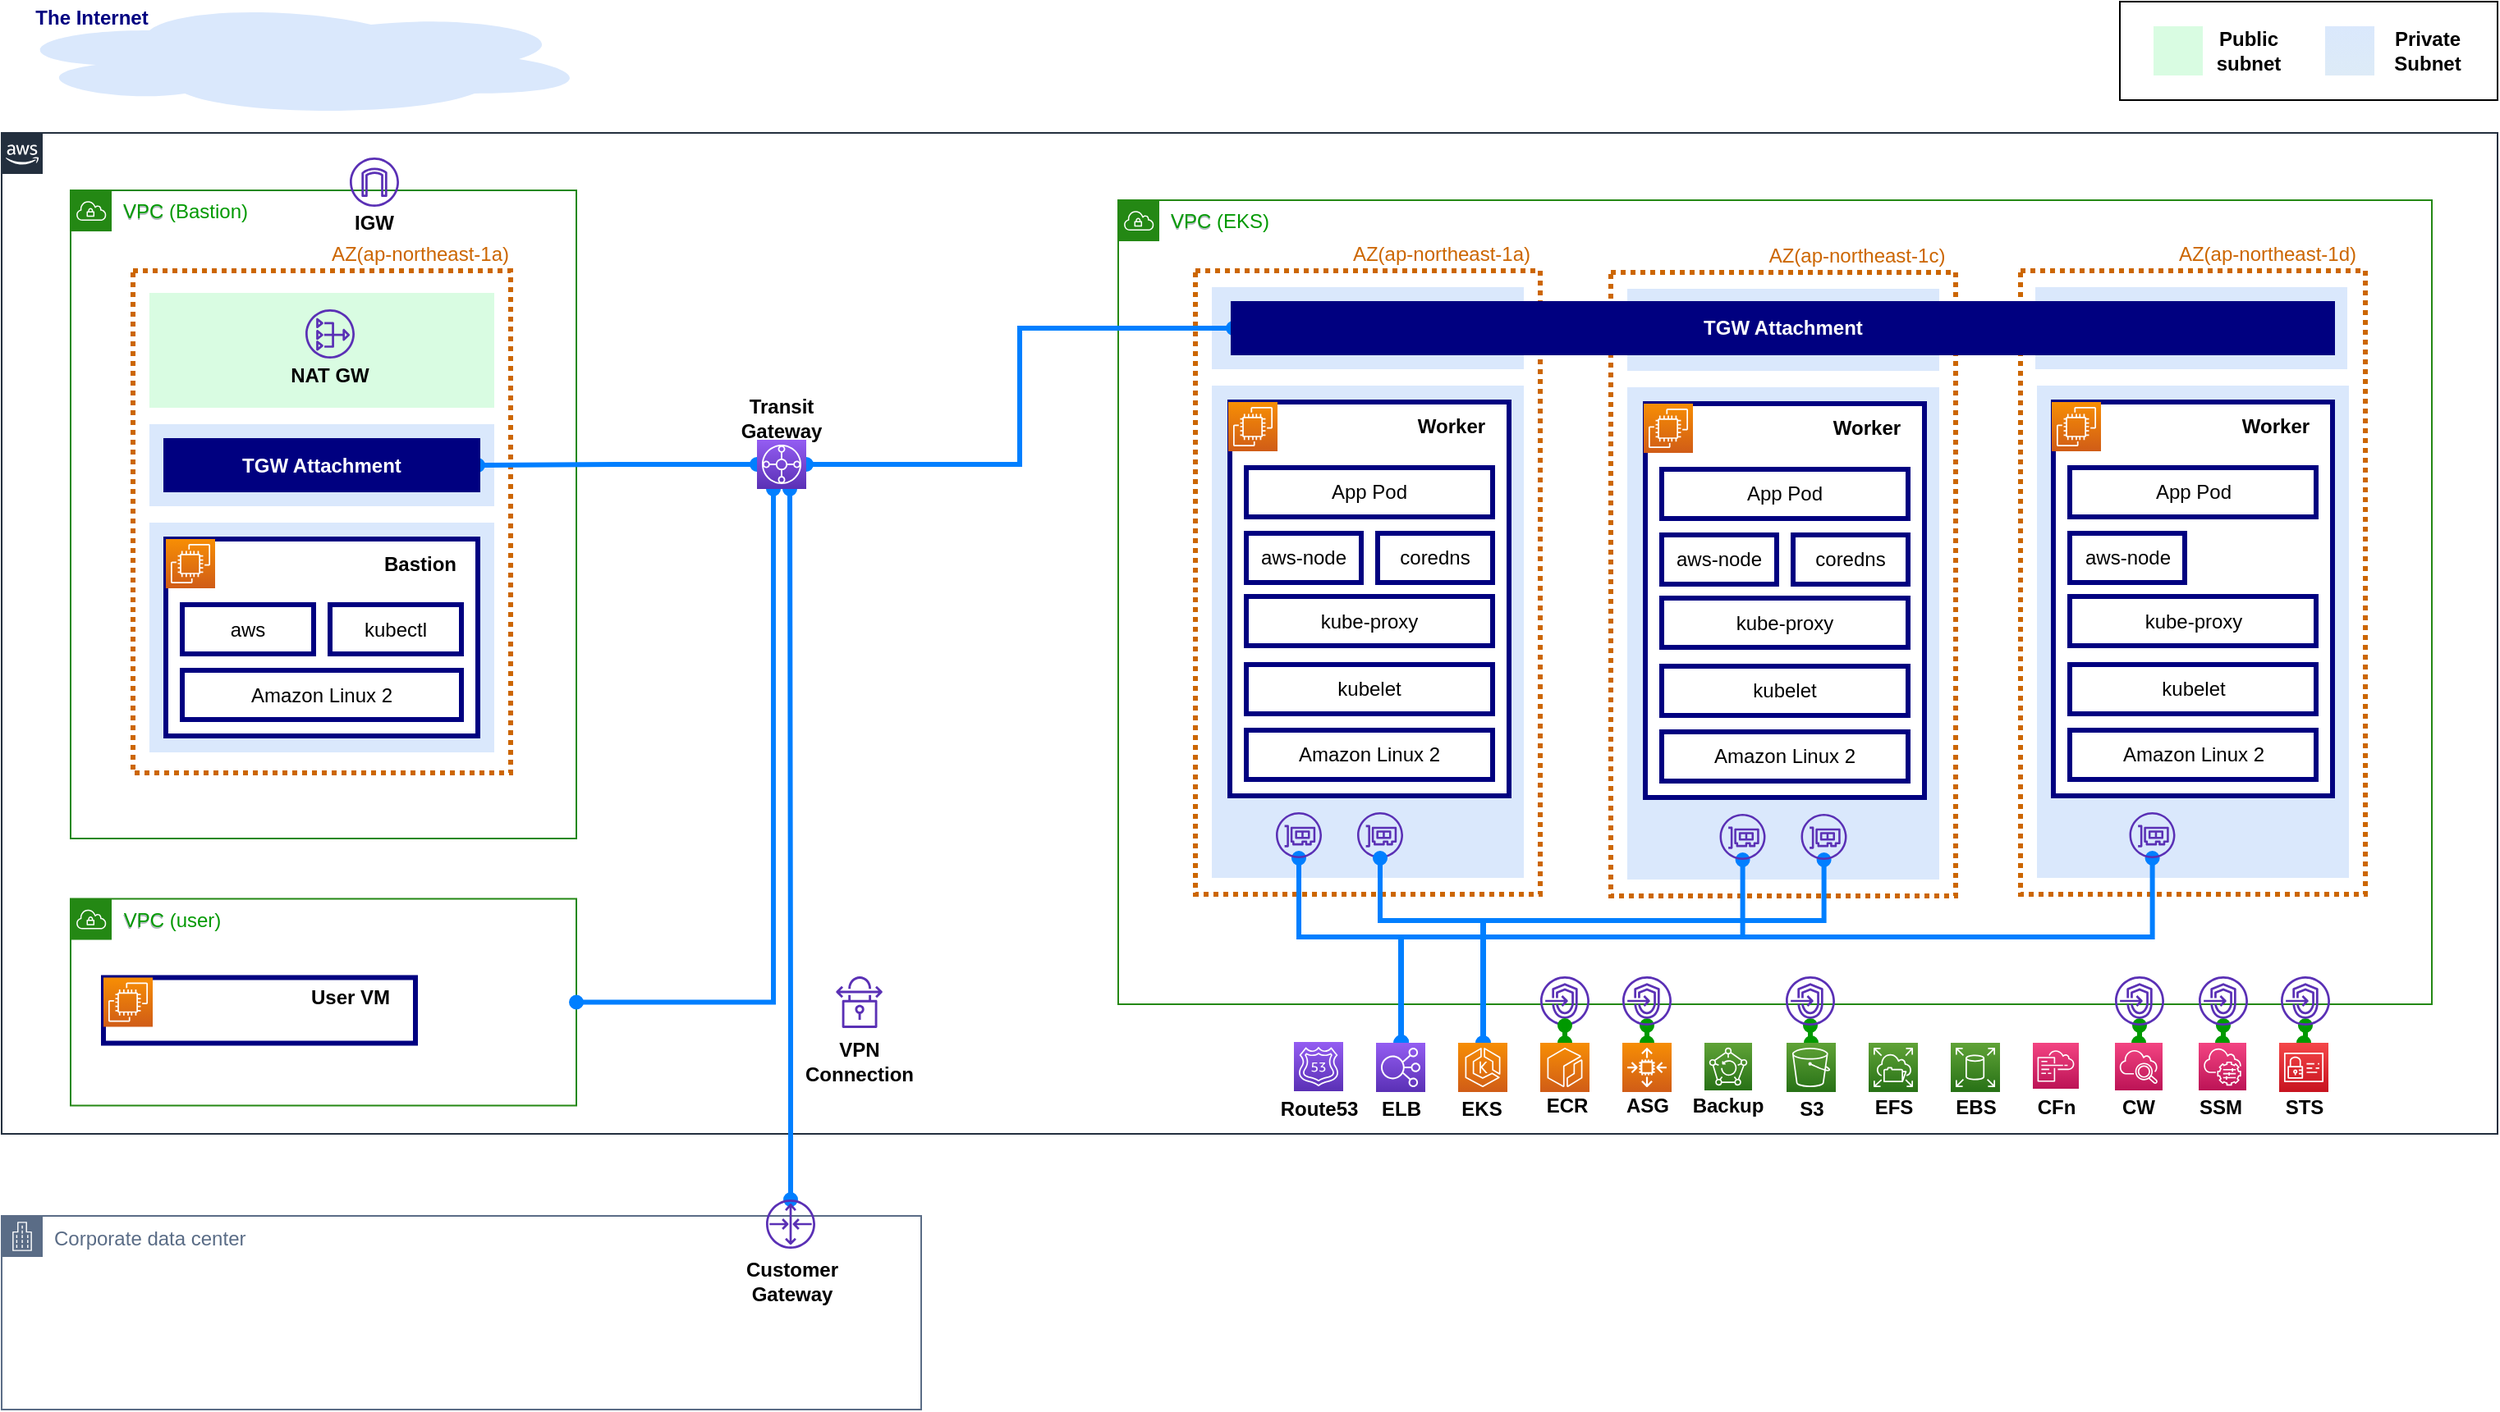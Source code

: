 <mxfile version="14.4.3" type="github">
  <diagram id="I3dRK0lwcM8-JoRVxsiA" name="ページ1">
    <mxGraphModel dx="1955" dy="934" grid="1" gridSize="10" guides="1" tooltips="1" connect="1" arrows="1" fold="1" page="1" pageScale="1" pageWidth="1600" pageHeight="900" math="0" shadow="0">
      <root>
        <mxCell id="0" />
        <mxCell id="1" parent="0" />
        <mxCell id="121" value="" style="points=[[0,0],[0.25,0],[0.5,0],[0.75,0],[1,0],[1,0.25],[1,0.5],[1,0.75],[1,1],[0.75,1],[0.5,1],[0.25,1],[0,1],[0,0.75],[0,0.5],[0,0.25]];outlineConnect=0;gradientColor=none;html=1;whiteSpace=wrap;fontSize=12;fontStyle=0;shape=mxgraph.aws4.group;grIcon=mxgraph.aws4.group_aws_cloud_alt;strokeColor=#232F3E;fillColor=none;verticalAlign=top;align=left;spacingLeft=30;fontColor=#232F3E;dashed=0;dashPattern=1 1;" parent="1" vertex="1">
          <mxGeometry x="40" y="100" width="1520" height="610" as="geometry" />
        </mxCell>
        <mxCell id="109" value="VPC" style="points=[[0,0],[0.25,0],[0.5,0],[0.75,0],[1,0],[1,0.25],[1,0.5],[1,0.75],[1,1],[0.75,1],[0.5,1],[0.25,1],[0,1],[0,0.75],[0,0.5],[0,0.25]];outlineConnect=0;gradientColor=none;html=1;whiteSpace=wrap;fontSize=12;fontStyle=0;shape=mxgraph.aws4.group;grIcon=mxgraph.aws4.group_vpc;strokeColor=#248814;fillColor=none;verticalAlign=top;align=left;spacingLeft=30;fontColor=#AAB7B8;dashed=0;dashPattern=1 1;" parent="1" vertex="1">
          <mxGeometry x="82" y="135" width="308" height="395" as="geometry" />
        </mxCell>
        <mxCell id="ccpZUV9Igf-Prc82nonD-248" value="" style="rounded=0;whiteSpace=wrap;html=1;strokeWidth=3;gradientColor=#DDEBF7;fontColor=#000000;dashed=1;fillColor=none;dashPattern=1 1;strokeColor=#CC6600;" vertex="1" parent="1">
          <mxGeometry x="120" y="184" width="230" height="306" as="geometry" />
        </mxCell>
        <mxCell id="103" value="" style="rounded=0;whiteSpace=wrap;html=1;strokeWidth=3;fillColor=#dae8fc;strokeColor=none;" parent="1" vertex="1">
          <mxGeometry x="130" y="337.5" width="210" height="140" as="geometry" />
        </mxCell>
        <mxCell id="55" value="VPC" style="points=[[0,0],[0.25,0],[0.5,0],[0.75,0],[1,0],[1,0.25],[1,0.5],[1,0.75],[1,1],[0.75,1],[0.5,1],[0.25,1],[0,1],[0,0.75],[0,0.5],[0,0.25]];outlineConnect=0;gradientColor=none;html=1;whiteSpace=wrap;fontSize=12;fontStyle=0;shape=mxgraph.aws4.group;grIcon=mxgraph.aws4.group_vpc;strokeColor=#248814;fillColor=none;verticalAlign=top;align=left;spacingLeft=30;fontColor=#AAB7B8;dashed=0;dashPattern=1 1;" parent="1" vertex="1">
          <mxGeometry x="720" y="141" width="800" height="490" as="geometry" />
        </mxCell>
        <mxCell id="49" value="" style="rounded=0;whiteSpace=wrap;html=1;strokeWidth=3;gradientColor=#DDEBF7;fontColor=#000000;dashed=1;fillColor=none;dashPattern=1 1;strokeColor=#CC6600;" parent="1" vertex="1">
          <mxGeometry x="767" y="184" width="210" height="380" as="geometry" />
        </mxCell>
        <mxCell id="48" value="" style="rounded=0;whiteSpace=wrap;html=1;strokeWidth=3;gradientColor=#DDEBF7;fontColor=#000000;dashed=1;fillColor=none;dashPattern=1 1;strokeColor=#CC6600;" parent="1" vertex="1">
          <mxGeometry x="1020" y="185" width="210" height="380" as="geometry" />
        </mxCell>
        <mxCell id="47" value="" style="rounded=0;whiteSpace=wrap;html=1;strokeWidth=3;gradientColor=#DDEBF7;fontColor=#000000;dashed=1;fillColor=none;dashPattern=1 1;strokeColor=#CC6600;" parent="1" vertex="1">
          <mxGeometry x="1269.5" y="184" width="210" height="380" as="geometry" />
        </mxCell>
        <mxCell id="39" value="" style="rounded=0;whiteSpace=wrap;html=1;strokeWidth=3;fillColor=#dae8fc;strokeColor=none;" parent="1" vertex="1">
          <mxGeometry x="777" y="254" width="190" height="300" as="geometry" />
        </mxCell>
        <mxCell id="38" value="" style="rounded=0;whiteSpace=wrap;html=1;strokeWidth=3;fillColor=#dae8fc;strokeColor=none;" parent="1" vertex="1">
          <mxGeometry x="1030" y="255" width="190" height="300" as="geometry" />
        </mxCell>
        <mxCell id="37" value="" style="rounded=0;whiteSpace=wrap;html=1;strokeWidth=3;fillColor=#dae8fc;strokeColor=none;" parent="1" vertex="1">
          <mxGeometry x="1279.5" y="254" width="190" height="300" as="geometry" />
        </mxCell>
        <mxCell id="19" value="" style="rounded=0;whiteSpace=wrap;html=1;strokeColor=#000080;fillColor=#FFFFFF;strokeWidth=3;" parent="1" vertex="1">
          <mxGeometry x="1041" y="265" width="170" height="240" as="geometry" />
        </mxCell>
        <mxCell id="20" value="Amazon Linux 2" style="rounded=0;whiteSpace=wrap;html=1;strokeColor=#000080;fillColor=#FFFFFF;strokeWidth=3;fontColor=#000000;" parent="1" vertex="1">
          <mxGeometry x="1051" y="465" width="150" height="30" as="geometry" />
        </mxCell>
        <mxCell id="21" value="kubelet" style="rounded=0;whiteSpace=wrap;html=1;strokeColor=#000080;fillColor=#FFFFFF;strokeWidth=3;fontColor=#000000;" parent="1" vertex="1">
          <mxGeometry x="1051" y="425" width="150" height="30" as="geometry" />
        </mxCell>
        <mxCell id="22" value="kube-proxy" style="rounded=0;whiteSpace=wrap;html=1;strokeColor=#000080;fillColor=#FFFFFF;strokeWidth=3;fontColor=#000000;" parent="1" vertex="1">
          <mxGeometry x="1051" y="383.5" width="150" height="30" as="geometry" />
        </mxCell>
        <mxCell id="24" value="coredns" style="rounded=0;whiteSpace=wrap;html=1;strokeColor=#000080;fillColor=#FFFFFF;strokeWidth=3;fontColor=#000000;" parent="1" vertex="1">
          <mxGeometry x="1131" y="345" width="70" height="30" as="geometry" />
        </mxCell>
        <mxCell id="25" value="" style="outlineConnect=0;fontColor=#232F3E;gradientColor=#F78E04;gradientDirection=north;fillColor=#D05C17;strokeColor=#ffffff;dashed=0;verticalLabelPosition=bottom;verticalAlign=top;align=center;html=1;fontSize=12;fontStyle=0;aspect=fixed;shape=mxgraph.aws4.resourceIcon;resIcon=mxgraph.aws4.ec2;" parent="1" vertex="1">
          <mxGeometry x="1040" y="265" width="30" height="30" as="geometry" />
        </mxCell>
        <mxCell id="26" value="App Pod" style="rounded=0;whiteSpace=wrap;html=1;strokeColor=#000080;fillColor=#FFFFFF;strokeWidth=3;fontColor=#000000;" parent="1" vertex="1">
          <mxGeometry x="1051" y="305" width="150" height="30" as="geometry" />
        </mxCell>
        <mxCell id="27" value="&lt;b&gt;Worker&lt;/b&gt;" style="text;html=1;strokeColor=none;fillColor=none;align=center;verticalAlign=middle;whiteSpace=wrap;rounded=0;fontColor=#000000;" parent="1" vertex="1">
          <mxGeometry x="1151" y="270" width="50" height="20" as="geometry" />
        </mxCell>
        <mxCell id="43" value="" style="outlineConnect=0;fontColor=#232F3E;gradientColor=none;fillColor=#5A30B5;strokeColor=none;dashed=0;verticalLabelPosition=bottom;verticalAlign=top;align=center;html=1;fontSize=12;fontStyle=0;aspect=fixed;pointerEvents=1;shape=mxgraph.aws4.elastic_network_interface;" parent="1" vertex="1">
          <mxGeometry x="865.5" y="514" width="28" height="28" as="geometry" />
        </mxCell>
        <mxCell id="76" style="edgeStyle=orthogonalEdgeStyle;rounded=0;orthogonalLoop=1;jettySize=auto;html=1;fontColor=#000000;strokeColor=#007FFF;strokeWidth=3;endArrow=oval;endFill=1;startArrow=oval;startFill=1;" parent="1" source="44" target="56" edge="1">
          <mxGeometry relative="1" as="geometry">
            <Array as="points">
              <mxPoint x="830" y="590" />
              <mxPoint x="892" y="590" />
            </Array>
          </mxGeometry>
        </mxCell>
        <mxCell id="44" value="" style="outlineConnect=0;fontColor=#232F3E;gradientColor=none;fillColor=#5A30B5;strokeColor=none;dashed=0;verticalLabelPosition=bottom;verticalAlign=top;align=center;html=1;fontSize=12;fontStyle=0;aspect=fixed;pointerEvents=1;shape=mxgraph.aws4.elastic_network_interface;" parent="1" vertex="1">
          <mxGeometry x="816" y="514" width="28" height="28" as="geometry" />
        </mxCell>
        <mxCell id="45" value="" style="rounded=0;whiteSpace=wrap;html=1;strokeWidth=3;fillColor=#dae8fc;strokeColor=none;" parent="1" vertex="1">
          <mxGeometry x="777" y="194" width="190" height="50" as="geometry" />
        </mxCell>
        <mxCell id="51" value="&lt;font color=&quot;#cc6600&quot;&gt;AZ(ap-northeast-1c)&lt;/font&gt;" style="text;html=1;strokeColor=none;fillColor=none;align=center;verticalAlign=middle;whiteSpace=wrap;rounded=0;dashed=1;dashPattern=1 1;fontColor=#000000;" parent="1" vertex="1">
          <mxGeometry x="1110" y="165" width="120" height="20" as="geometry" />
        </mxCell>
        <mxCell id="52" value="&lt;font color=&quot;#cc6600&quot;&gt;AZ(ap-northeast-1d)&lt;/font&gt;" style="text;html=1;strokeColor=none;fillColor=none;align=center;verticalAlign=middle;whiteSpace=wrap;rounded=0;dashed=1;dashPattern=1 1;fontColor=#000000;" parent="1" vertex="1">
          <mxGeometry x="1359.5" y="164" width="120" height="20" as="geometry" />
        </mxCell>
        <mxCell id="57" value="" style="outlineConnect=0;fontColor=#232F3E;gradientColor=#F78E04;gradientDirection=north;fillColor=#D05C17;strokeColor=#ffffff;dashed=0;verticalLabelPosition=bottom;verticalAlign=top;align=center;html=1;fontSize=12;fontStyle=0;aspect=fixed;shape=mxgraph.aws4.resourceIcon;resIcon=mxgraph.aws4.auto_scaling2;dashPattern=1 1;" parent="1" vertex="1">
          <mxGeometry x="1027" y="654.5" width="30" height="30" as="geometry" />
        </mxCell>
        <mxCell id="59" value="" style="outlineConnect=0;fontColor=#232F3E;gradientColor=#F78E04;gradientDirection=north;fillColor=#D05C17;strokeColor=#ffffff;dashed=0;verticalLabelPosition=bottom;verticalAlign=top;align=center;html=1;fontSize=12;fontStyle=0;aspect=fixed;shape=mxgraph.aws4.resourceIcon;resIcon=mxgraph.aws4.ecr;dashPattern=1 1;" parent="1" vertex="1">
          <mxGeometry x="977" y="654.5" width="30" height="30" as="geometry" />
        </mxCell>
        <mxCell id="60" value="" style="outlineConnect=0;fontColor=#232F3E;gradientColor=#945DF2;gradientDirection=north;fillColor=#5A30B5;strokeColor=#ffffff;dashed=0;verticalLabelPosition=bottom;verticalAlign=top;align=center;html=1;fontSize=12;fontStyle=0;aspect=fixed;shape=mxgraph.aws4.resourceIcon;resIcon=mxgraph.aws4.route_53;dashPattern=1 1;" parent="1" vertex="1">
          <mxGeometry x="827" y="654" width="30" height="30" as="geometry" />
        </mxCell>
        <mxCell id="61" value="" style="outlineConnect=0;fontColor=#232F3E;gradientColor=#60A337;gradientDirection=north;fillColor=#277116;strokeColor=#ffffff;dashed=0;verticalLabelPosition=bottom;verticalAlign=top;align=center;html=1;fontSize=12;fontStyle=0;aspect=fixed;shape=mxgraph.aws4.resourceIcon;resIcon=mxgraph.aws4.backup;dashPattern=1 1;" parent="1" vertex="1">
          <mxGeometry x="1077" y="654.5" width="29" height="29" as="geometry" />
        </mxCell>
        <mxCell id="62" value="" style="outlineConnect=0;fontColor=#232F3E;gradientColor=#60A337;gradientDirection=north;fillColor=#277116;strokeColor=#ffffff;dashed=0;verticalLabelPosition=bottom;verticalAlign=top;align=center;html=1;fontSize=12;fontStyle=0;aspect=fixed;shape=mxgraph.aws4.resourceIcon;resIcon=mxgraph.aws4.s3;dashPattern=1 1;" parent="1" vertex="1">
          <mxGeometry x="1127" y="654.5" width="30" height="30" as="geometry" />
        </mxCell>
        <mxCell id="63" value="" style="outlineConnect=0;fontColor=#232F3E;gradientColor=#60A337;gradientDirection=north;fillColor=#277116;strokeColor=#ffffff;dashed=0;verticalLabelPosition=bottom;verticalAlign=top;align=center;html=1;fontSize=12;fontStyle=0;aspect=fixed;shape=mxgraph.aws4.resourceIcon;resIcon=mxgraph.aws4.elastic_file_system;dashPattern=1 1;" parent="1" vertex="1">
          <mxGeometry x="1177" y="654.5" width="30" height="30" as="geometry" />
        </mxCell>
        <mxCell id="64" value="" style="outlineConnect=0;fontColor=#232F3E;gradientColor=#60A337;gradientDirection=north;fillColor=#277116;strokeColor=#ffffff;dashed=0;verticalLabelPosition=bottom;verticalAlign=top;align=center;html=1;fontSize=12;fontStyle=0;aspect=fixed;shape=mxgraph.aws4.resourceIcon;resIcon=mxgraph.aws4.elastic_block_store;dashPattern=1 1;" parent="1" vertex="1">
          <mxGeometry x="1227" y="654.5" width="30" height="30" as="geometry" />
        </mxCell>
        <mxCell id="69" value="" style="outlineConnect=0;fontColor=#232F3E;gradientColor=#F34482;gradientDirection=north;fillColor=#BC1356;strokeColor=#ffffff;dashed=0;verticalLabelPosition=bottom;verticalAlign=top;align=center;html=1;fontSize=12;fontStyle=0;aspect=fixed;shape=mxgraph.aws4.resourceIcon;resIcon=mxgraph.aws4.cloudformation;dashPattern=1 1;" parent="1" vertex="1">
          <mxGeometry x="1277" y="654.5" width="28" height="28" as="geometry" />
        </mxCell>
        <mxCell id="75" value="" style="outlineConnect=0;fontColor=#232F3E;fillColor=#5A30B5;strokeColor=none;dashed=0;verticalLabelPosition=bottom;verticalAlign=top;align=center;html=1;fontSize=12;fontStyle=0;aspect=fixed;pointerEvents=1;shape=mxgraph.aws4.endpoints;dashPattern=1 1;" parent="1" vertex="1">
          <mxGeometry x="977" y="614" width="30" height="30" as="geometry" />
        </mxCell>
        <mxCell id="77" style="edgeStyle=orthogonalEdgeStyle;rounded=0;orthogonalLoop=1;jettySize=auto;html=1;fontColor=#000000;strokeColor=#007FFF;strokeWidth=3;endArrow=oval;endFill=1;startArrow=oval;startFill=1;" parent="1" source="208" edge="1">
          <mxGeometry relative="1" as="geometry">
            <mxPoint x="1132.806" y="542.0" as="sourcePoint" />
            <mxPoint x="892.5" y="654" as="targetPoint" />
            <Array as="points">
              <mxPoint x="1100" y="590" />
              <mxPoint x="893" y="590" />
            </Array>
          </mxGeometry>
        </mxCell>
        <mxCell id="78" style="edgeStyle=orthogonalEdgeStyle;rounded=0;orthogonalLoop=1;jettySize=auto;html=1;fontColor=#000000;strokeColor=#007FFF;strokeWidth=3;endArrow=oval;endFill=1;startArrow=oval;startFill=1;" parent="1" source="210" edge="1">
          <mxGeometry relative="1" as="geometry">
            <mxPoint x="1352.806" y="542.0" as="sourcePoint" />
            <mxPoint x="892.5" y="654" as="targetPoint" />
            <Array as="points">
              <mxPoint x="1350" y="590" />
              <mxPoint x="893" y="590" />
            </Array>
          </mxGeometry>
        </mxCell>
        <mxCell id="80" style="edgeStyle=orthogonalEdgeStyle;rounded=0;orthogonalLoop=1;jettySize=auto;html=1;fontColor=#000000;strokeColor=#007FFF;strokeWidth=3;endArrow=oval;endFill=1;startArrow=oval;startFill=1;" parent="1" source="207" edge="1">
          <mxGeometry relative="1" as="geometry">
            <mxPoint x="1182.3" y="542.0" as="sourcePoint" />
            <mxPoint x="942.5" y="654.5" as="targetPoint" />
            <Array as="points">
              <mxPoint x="1150" y="580" />
              <mxPoint x="942" y="580" />
            </Array>
          </mxGeometry>
        </mxCell>
        <mxCell id="85" style="edgeStyle=orthogonalEdgeStyle;rounded=0;orthogonalLoop=1;jettySize=auto;html=1;fontColor=#000000;startArrow=oval;startFill=1;endArrow=oval;endFill=1;strokeColor=#009900;strokeWidth=3;" parent="1" source="133" target="68" edge="1">
          <mxGeometry relative="1" as="geometry">
            <mxPoint x="1403.017" y="629" as="sourcePoint" />
            <mxPoint x="1362.5" y="654" as="targetPoint" />
            <Array as="points" />
          </mxGeometry>
        </mxCell>
        <mxCell id="86" style="edgeStyle=orthogonalEdgeStyle;rounded=0;orthogonalLoop=1;jettySize=auto;html=1;fontColor=#000000;startArrow=oval;startFill=1;endArrow=oval;endFill=1;strokeColor=#009900;strokeWidth=3;" parent="1" source="134" target="65" edge="1">
          <mxGeometry relative="1" as="geometry">
            <mxPoint x="1454.534" y="629" as="sourcePoint" />
            <mxPoint x="1454.5" y="644" as="targetPoint" />
            <Array as="points" />
          </mxGeometry>
        </mxCell>
        <mxCell id="87" style="edgeStyle=orthogonalEdgeStyle;rounded=0;orthogonalLoop=1;jettySize=auto;html=1;fontColor=#000000;startArrow=oval;startFill=1;endArrow=oval;endFill=1;strokeColor=#009900;strokeWidth=3;" parent="1" source="131" target="247" edge="1">
          <mxGeometry relative="1" as="geometry">
            <mxPoint x="1153.5" y="634" as="sourcePoint" />
            <mxPoint x="1153.5" y="644" as="targetPoint" />
            <Array as="points" />
          </mxGeometry>
        </mxCell>
        <mxCell id="88" style="edgeStyle=orthogonalEdgeStyle;rounded=0;orthogonalLoop=1;jettySize=auto;html=1;fontColor=#000000;startArrow=oval;startFill=1;endArrow=oval;endFill=1;strokeColor=#009900;strokeWidth=3;" parent="1" source="129" target="246" edge="1">
          <mxGeometry relative="1" as="geometry">
            <mxPoint x="1052.5" y="634" as="sourcePoint" />
            <mxPoint x="1052.5" y="644" as="targetPoint" />
            <Array as="points">
              <mxPoint x="1042.5" y="664" />
              <mxPoint x="1042.5" y="664" />
            </Array>
          </mxGeometry>
        </mxCell>
        <mxCell id="89" style="edgeStyle=orthogonalEdgeStyle;rounded=0;orthogonalLoop=1;jettySize=auto;html=1;fontColor=#000000;startArrow=oval;startFill=1;endArrow=oval;endFill=1;strokeColor=#009900;strokeWidth=3;" parent="1" source="75" target="245" edge="1">
          <mxGeometry relative="1" as="geometry">
            <mxPoint x="1062.5" y="641" as="sourcePoint" />
            <mxPoint x="1004.5" y="644" as="targetPoint" />
            <Array as="points">
              <mxPoint x="992.5" y="664" />
              <mxPoint x="992.5" y="664" />
            </Array>
          </mxGeometry>
        </mxCell>
        <mxCell id="91" value="" style="rounded=0;whiteSpace=wrap;html=1;strokeColor=#000080;fillColor=#FFFFFF;strokeWidth=3;" parent="1" vertex="1">
          <mxGeometry x="140" y="347.5" width="190" height="120" as="geometry" />
        </mxCell>
        <mxCell id="92" value="Amazon Linux 2" style="rounded=0;whiteSpace=wrap;html=1;strokeColor=#000080;fillColor=#FFFFFF;strokeWidth=3;fontColor=#000000;" parent="1" vertex="1">
          <mxGeometry x="150" y="427.5" width="170" height="30" as="geometry" />
        </mxCell>
        <mxCell id="95" value="aws" style="rounded=0;whiteSpace=wrap;html=1;strokeColor=#000080;fillColor=#FFFFFF;strokeWidth=3;fontColor=#000000;" parent="1" vertex="1">
          <mxGeometry x="150" y="387.5" width="80" height="30" as="geometry" />
        </mxCell>
        <mxCell id="96" value="kubectl" style="rounded=0;whiteSpace=wrap;html=1;strokeColor=#000080;fillColor=#FFFFFF;strokeWidth=3;fontColor=#000000;" parent="1" vertex="1">
          <mxGeometry x="240" y="387.5" width="80" height="30" as="geometry" />
        </mxCell>
        <mxCell id="97" value="" style="outlineConnect=0;fontColor=#232F3E;gradientColor=#F78E04;gradientDirection=north;fillColor=#D05C17;strokeColor=#ffffff;dashed=0;verticalLabelPosition=bottom;verticalAlign=top;align=center;html=1;fontSize=12;fontStyle=0;aspect=fixed;shape=mxgraph.aws4.resourceIcon;resIcon=mxgraph.aws4.ec2;" parent="1" vertex="1">
          <mxGeometry x="140" y="347.5" width="30" height="30" as="geometry" />
        </mxCell>
        <mxCell id="99" value="&lt;b&gt;Bastion&lt;/b&gt;" style="text;html=1;strokeColor=none;fillColor=none;align=center;verticalAlign=middle;whiteSpace=wrap;rounded=0;fontColor=#000000;" parent="1" vertex="1">
          <mxGeometry x="270" y="352.5" width="50" height="20" as="geometry" />
        </mxCell>
        <mxCell id="104" value="" style="rounded=0;whiteSpace=wrap;html=1;strokeWidth=3;fillColor=#dae8fc;strokeColor=none;" parent="1" vertex="1">
          <mxGeometry x="130" y="277.5" width="210" height="50" as="geometry" />
        </mxCell>
        <mxCell id="107" style="edgeStyle=orthogonalEdgeStyle;rounded=0;orthogonalLoop=1;jettySize=auto;html=1;entryX=1;entryY=0.5;entryDx=0;entryDy=0;startArrow=oval;startFill=1;endArrow=oval;endFill=1;fontColor=#000000;strokeColor=#007FFF;strokeWidth=3;" parent="1" source="106" target="105" edge="1">
          <mxGeometry relative="1" as="geometry">
            <mxPoint x="610" y="255" as="sourcePoint" />
          </mxGeometry>
        </mxCell>
        <mxCell id="108" style="edgeStyle=orthogonalEdgeStyle;rounded=0;orthogonalLoop=1;jettySize=auto;html=1;entryX=0;entryY=0.5;entryDx=0;entryDy=0;startArrow=oval;startFill=1;endArrow=oval;endFill=1;strokeColor=#007FFF;strokeWidth=3;fontColor=#000000;" parent="1" source="106" target="46" edge="1">
          <mxGeometry relative="1" as="geometry" />
        </mxCell>
        <mxCell id="110" value="" style="rounded=0;whiteSpace=wrap;html=1;strokeWidth=3;strokeColor=none;fillColor=#D9FCE2;" parent="1" vertex="1">
          <mxGeometry x="130" y="197.5" width="210" height="70" as="geometry" />
        </mxCell>
        <mxCell id="111" value="" style="outlineConnect=0;fontColor=#232F3E;gradientColor=none;fillColor=#5A30B5;strokeColor=none;dashed=0;verticalLabelPosition=bottom;verticalAlign=top;align=center;html=1;fontSize=12;fontStyle=0;aspect=fixed;pointerEvents=1;shape=mxgraph.aws4.nat_gateway;dashPattern=1 1;" parent="1" vertex="1">
          <mxGeometry x="225" y="207.5" width="30" height="30" as="geometry" />
        </mxCell>
        <mxCell id="112" value="" style="outlineConnect=0;fontColor=#232F3E;gradientColor=none;fillColor=#5A30B5;strokeColor=none;dashed=0;verticalLabelPosition=bottom;verticalAlign=top;align=center;html=1;fontSize=12;fontStyle=0;aspect=fixed;pointerEvents=1;shape=mxgraph.aws4.internet_gateway;dashPattern=1 1;" parent="1" vertex="1">
          <mxGeometry x="252" y="115" width="30" height="30" as="geometry" />
        </mxCell>
        <mxCell id="113" value="VPC" style="points=[[0,0],[0.25,0],[0.5,0],[0.75,0],[1,0],[1,0.25],[1,0.5],[1,0.75],[1,1],[0.75,1],[0.5,1],[0.25,1],[0,1],[0,0.75],[0,0.5],[0,0.25]];outlineConnect=0;gradientColor=none;html=1;whiteSpace=wrap;fontSize=12;fontStyle=0;shape=mxgraph.aws4.group;grIcon=mxgraph.aws4.group_vpc;strokeColor=#248814;fillColor=none;verticalAlign=top;align=left;spacingLeft=30;fontColor=#AAB7B8;dashed=0;dashPattern=1 1;" parent="1" vertex="1">
          <mxGeometry x="82" y="566.75" width="308" height="126" as="geometry" />
        </mxCell>
        <mxCell id="114" value="" style="rounded=0;whiteSpace=wrap;html=1;strokeColor=#000080;fillColor=#FFFFFF;strokeWidth=3;" parent="1" vertex="1">
          <mxGeometry x="102" y="614.75" width="190" height="40" as="geometry" />
        </mxCell>
        <mxCell id="115" value="" style="outlineConnect=0;fontColor=#232F3E;gradientColor=#F78E04;gradientDirection=north;fillColor=#D05C17;strokeColor=#ffffff;dashed=0;verticalLabelPosition=bottom;verticalAlign=top;align=center;html=1;fontSize=12;fontStyle=0;aspect=fixed;shape=mxgraph.aws4.resourceIcon;resIcon=mxgraph.aws4.ec2;" parent="1" vertex="1">
          <mxGeometry x="102" y="614.75" width="30" height="30" as="geometry" />
        </mxCell>
        <mxCell id="119" value="Corporate data center" style="points=[[0,0],[0.25,0],[0.5,0],[0.75,0],[1,0],[1,0.25],[1,0.5],[1,0.75],[1,1],[0.75,1],[0.5,1],[0.25,1],[0,1],[0,0.75],[0,0.5],[0,0.25]];outlineConnect=0;gradientColor=none;html=1;whiteSpace=wrap;fontSize=12;fontStyle=0;shape=mxgraph.aws4.group;grIcon=mxgraph.aws4.group_corporate_data_center;strokeColor=#5A6C86;fillColor=none;verticalAlign=top;align=left;spacingLeft=30;fontColor=#5A6C86;dashed=0;dashPattern=1 1;" parent="1" vertex="1">
          <mxGeometry x="40" y="760" width="560" height="118" as="geometry" />
        </mxCell>
        <mxCell id="128" style="edgeStyle=orthogonalEdgeStyle;rounded=0;orthogonalLoop=1;jettySize=auto;html=1;fontColor=#000000;startArrow=oval;startFill=1;endArrow=oval;endFill=1;strokeColor=#009900;strokeWidth=3;" parent="1" source="132" target="66" edge="1">
          <mxGeometry relative="1" as="geometry">
            <mxPoint x="1353.5" y="629" as="sourcePoint" />
            <mxPoint x="1353.5" y="644" as="targetPoint" />
            <Array as="points" />
          </mxGeometry>
        </mxCell>
        <mxCell id="129" value="" style="outlineConnect=0;fontColor=#232F3E;fillColor=#5A30B5;strokeColor=none;dashed=0;verticalLabelPosition=bottom;verticalAlign=top;align=center;html=1;fontSize=12;fontStyle=0;aspect=fixed;pointerEvents=1;shape=mxgraph.aws4.endpoints;dashPattern=1 1;" parent="1" vertex="1">
          <mxGeometry x="1027" y="614" width="30" height="30" as="geometry" />
        </mxCell>
        <mxCell id="131" value="" style="outlineConnect=0;fontColor=#232F3E;fillColor=#5A30B5;strokeColor=none;dashed=0;verticalLabelPosition=bottom;verticalAlign=top;align=center;html=1;fontSize=12;fontStyle=0;aspect=fixed;pointerEvents=1;shape=mxgraph.aws4.endpoints;dashPattern=1 1;" parent="1" vertex="1">
          <mxGeometry x="1126.5" y="614" width="30" height="30" as="geometry" />
        </mxCell>
        <mxCell id="132" value="" style="outlineConnect=0;fontColor=#232F3E;fillColor=#5A30B5;strokeColor=none;dashed=0;verticalLabelPosition=bottom;verticalAlign=top;align=center;html=1;fontSize=12;fontStyle=0;aspect=fixed;pointerEvents=1;shape=mxgraph.aws4.endpoints;dashPattern=1 1;" parent="1" vertex="1">
          <mxGeometry x="1327" y="614" width="30" height="30" as="geometry" />
        </mxCell>
        <mxCell id="133" value="" style="outlineConnect=0;fontColor=#232F3E;fillColor=#5A30B5;strokeColor=none;dashed=0;verticalLabelPosition=bottom;verticalAlign=top;align=center;html=1;fontSize=12;fontStyle=0;aspect=fixed;pointerEvents=1;shape=mxgraph.aws4.endpoints;dashPattern=1 1;" parent="1" vertex="1">
          <mxGeometry x="1378" y="614" width="30" height="30" as="geometry" />
        </mxCell>
        <mxCell id="134" value="" style="outlineConnect=0;fontColor=#232F3E;fillColor=#5A30B5;strokeColor=none;dashed=0;verticalLabelPosition=bottom;verticalAlign=top;align=center;html=1;fontSize=12;fontStyle=0;aspect=fixed;pointerEvents=1;shape=mxgraph.aws4.endpoints;dashPattern=1 1;" parent="1" vertex="1">
          <mxGeometry x="1428" y="614" width="30" height="30" as="geometry" />
        </mxCell>
        <mxCell id="138" value="aws-node" style="rounded=0;whiteSpace=wrap;html=1;strokeColor=#000080;fillColor=#FFFFFF;strokeWidth=3;fontColor=#000000;" parent="1" vertex="1">
          <mxGeometry x="1051" y="345" width="70" height="30" as="geometry" />
        </mxCell>
        <mxCell id="139" value="" style="rounded=0;whiteSpace=wrap;html=1;strokeColor=#000080;fillColor=#FFFFFF;strokeWidth=3;" parent="1" vertex="1">
          <mxGeometry x="1289.5" y="264" width="170" height="240" as="geometry" />
        </mxCell>
        <mxCell id="140" value="Amazon Linux 2" style="rounded=0;whiteSpace=wrap;html=1;strokeColor=#000080;fillColor=#FFFFFF;strokeWidth=3;fontColor=#000000;" parent="1" vertex="1">
          <mxGeometry x="1299.5" y="464" width="150" height="30" as="geometry" />
        </mxCell>
        <mxCell id="141" value="kubelet" style="rounded=0;whiteSpace=wrap;html=1;strokeColor=#000080;fillColor=#FFFFFF;strokeWidth=3;fontColor=#000000;" parent="1" vertex="1">
          <mxGeometry x="1299.5" y="424" width="150" height="30" as="geometry" />
        </mxCell>
        <mxCell id="142" value="kube-proxy" style="rounded=0;whiteSpace=wrap;html=1;strokeColor=#000080;fillColor=#FFFFFF;strokeWidth=3;fontColor=#000000;" parent="1" vertex="1">
          <mxGeometry x="1299.5" y="382.5" width="150" height="30" as="geometry" />
        </mxCell>
        <mxCell id="144" value="" style="outlineConnect=0;fontColor=#232F3E;gradientColor=#F78E04;gradientDirection=north;fillColor=#D05C17;strokeColor=#ffffff;dashed=0;verticalLabelPosition=bottom;verticalAlign=top;align=center;html=1;fontSize=12;fontStyle=0;aspect=fixed;shape=mxgraph.aws4.resourceIcon;resIcon=mxgraph.aws4.ec2;" parent="1" vertex="1">
          <mxGeometry x="1288.5" y="264" width="30" height="30" as="geometry" />
        </mxCell>
        <mxCell id="145" value="App Pod" style="rounded=0;whiteSpace=wrap;html=1;strokeColor=#000080;fillColor=#FFFFFF;strokeWidth=3;fontColor=#000000;" parent="1" vertex="1">
          <mxGeometry x="1299.5" y="304" width="150" height="30" as="geometry" />
        </mxCell>
        <mxCell id="146" value="&lt;b&gt;Worker&lt;/b&gt;" style="text;html=1;strokeColor=none;fillColor=none;align=center;verticalAlign=middle;whiteSpace=wrap;rounded=0;fontColor=#000000;" parent="1" vertex="1">
          <mxGeometry x="1399.5" y="269" width="50" height="20" as="geometry" />
        </mxCell>
        <mxCell id="147" value="aws-node" style="rounded=0;whiteSpace=wrap;html=1;strokeColor=#000080;fillColor=#FFFFFF;strokeWidth=3;fontColor=#000000;" parent="1" vertex="1">
          <mxGeometry x="1299.5" y="344" width="70" height="30" as="geometry" />
        </mxCell>
        <mxCell id="175" value="" style="rounded=0;whiteSpace=wrap;html=1;strokeColor=#000080;fillColor=#FFFFFF;strokeWidth=3;" parent="1" vertex="1">
          <mxGeometry x="788" y="264" width="170" height="240" as="geometry" />
        </mxCell>
        <mxCell id="176" value="Amazon Linux 2" style="rounded=0;whiteSpace=wrap;html=1;strokeColor=#000080;fillColor=#FFFFFF;strokeWidth=3;fontColor=#000000;" parent="1" vertex="1">
          <mxGeometry x="798" y="464" width="150" height="30" as="geometry" />
        </mxCell>
        <mxCell id="177" value="kubelet" style="rounded=0;whiteSpace=wrap;html=1;strokeColor=#000080;fillColor=#FFFFFF;strokeWidth=3;fontColor=#000000;" parent="1" vertex="1">
          <mxGeometry x="798" y="424" width="150" height="30" as="geometry" />
        </mxCell>
        <mxCell id="178" value="kube-proxy" style="rounded=0;whiteSpace=wrap;html=1;strokeColor=#000080;fillColor=#FFFFFF;strokeWidth=3;fontColor=#000000;" parent="1" vertex="1">
          <mxGeometry x="798" y="382.5" width="150" height="30" as="geometry" />
        </mxCell>
        <mxCell id="179" value="coredns" style="rounded=0;whiteSpace=wrap;html=1;strokeColor=#000080;fillColor=#FFFFFF;strokeWidth=3;fontColor=#000000;" parent="1" vertex="1">
          <mxGeometry x="878" y="344" width="70" height="30" as="geometry" />
        </mxCell>
        <mxCell id="180" value="" style="outlineConnect=0;fontColor=#232F3E;gradientColor=#F78E04;gradientDirection=north;fillColor=#D05C17;strokeColor=#ffffff;dashed=0;verticalLabelPosition=bottom;verticalAlign=top;align=center;html=1;fontSize=12;fontStyle=0;aspect=fixed;shape=mxgraph.aws4.resourceIcon;resIcon=mxgraph.aws4.ec2;" parent="1" vertex="1">
          <mxGeometry x="787" y="264" width="30" height="30" as="geometry" />
        </mxCell>
        <mxCell id="181" value="App Pod" style="rounded=0;whiteSpace=wrap;html=1;strokeColor=#000080;fillColor=#FFFFFF;strokeWidth=3;fontColor=#000000;" parent="1" vertex="1">
          <mxGeometry x="798" y="304" width="150" height="30" as="geometry" />
        </mxCell>
        <mxCell id="182" value="&lt;b&gt;Worker&lt;/b&gt;" style="text;html=1;strokeColor=none;fillColor=none;align=center;verticalAlign=middle;whiteSpace=wrap;rounded=0;fontColor=#000000;" parent="1" vertex="1">
          <mxGeometry x="898" y="269" width="50" height="20" as="geometry" />
        </mxCell>
        <mxCell id="183" value="aws-node" style="rounded=0;whiteSpace=wrap;html=1;strokeColor=#000080;fillColor=#FFFFFF;strokeWidth=3;fontColor=#000000;" parent="1" vertex="1">
          <mxGeometry x="798" y="344" width="70" height="30" as="geometry" />
        </mxCell>
        <mxCell id="184" value="&lt;font color=&quot;#cc6600&quot;&gt;AZ(ap-northeast-1a)&lt;/font&gt;" style="text;html=1;strokeColor=none;fillColor=none;align=center;verticalAlign=middle;whiteSpace=wrap;rounded=0;dashed=1;dashPattern=1 1;fontColor=#000000;" parent="1" vertex="1">
          <mxGeometry x="857" y="164" width="120" height="20" as="geometry" />
        </mxCell>
        <mxCell id="186" value="&lt;font color=&quot;#009900&quot;&gt;VPC (user)&lt;/font&gt;" style="text;html=1;strokeColor=none;fillColor=none;align=center;verticalAlign=middle;whiteSpace=wrap;rounded=0;dashed=1;dashPattern=1 1;fontColor=#000000;" parent="1" vertex="1">
          <mxGeometry x="84" y="569.75" width="120" height="20" as="geometry" />
        </mxCell>
        <mxCell id="187" value="&lt;font color=&quot;#009900&quot;&gt;VPC (EKS)&lt;/font&gt;" style="text;html=1;strokeColor=none;fillColor=none;align=center;verticalAlign=middle;whiteSpace=wrap;rounded=0;dashed=1;dashPattern=1 1;fontColor=#000000;" parent="1" vertex="1">
          <mxGeometry x="722" y="144" width="120" height="20" as="geometry" />
        </mxCell>
        <mxCell id="188" value="&lt;font color=&quot;#009900&quot;&gt;VPC (Bastion)&lt;/font&gt;" style="text;html=1;strokeColor=none;fillColor=none;align=center;verticalAlign=middle;whiteSpace=wrap;rounded=0;dashed=1;dashPattern=1 1;fontColor=#000000;" parent="1" vertex="1">
          <mxGeometry x="92" y="138" width="120" height="20" as="geometry" />
        </mxCell>
        <mxCell id="189" value="&lt;b&gt;Transit&lt;br&gt;Gateway&lt;/b&gt;" style="text;html=1;strokeColor=none;fillColor=none;align=center;verticalAlign=middle;whiteSpace=wrap;rounded=0;dashed=1;dashPattern=1 1;fontColor=#000000;" parent="1" vertex="1">
          <mxGeometry x="455" y="264" width="120" height="20" as="geometry" />
        </mxCell>
        <mxCell id="190" value="&lt;b&gt;NAT GW&lt;/b&gt;" style="text;html=1;strokeColor=none;fillColor=none;align=center;verticalAlign=middle;whiteSpace=wrap;rounded=0;dashed=1;dashPattern=1 1;fontColor=#000000;" parent="1" vertex="1">
          <mxGeometry x="205" y="237.5" width="70" height="20" as="geometry" />
        </mxCell>
        <mxCell id="191" value="&lt;b&gt;IGW&lt;/b&gt;" style="text;html=1;strokeColor=none;fillColor=none;align=center;verticalAlign=middle;whiteSpace=wrap;rounded=0;dashed=1;dashPattern=1 1;fontColor=#000000;" parent="1" vertex="1">
          <mxGeometry x="247" y="145" width="40" height="20" as="geometry" />
        </mxCell>
        <mxCell id="192" value="&lt;b&gt;User VM&lt;/b&gt;" style="text;html=1;strokeColor=none;fillColor=none;align=center;verticalAlign=middle;whiteSpace=wrap;rounded=0;dashed=1;dashPattern=1 1;fontColor=#000000;" parent="1" vertex="1">
          <mxGeometry x="219.5" y="616.75" width="65" height="20" as="geometry" />
        </mxCell>
        <mxCell id="193" value="&lt;b&gt;STS&lt;/b&gt;" style="text;html=1;strokeColor=none;fillColor=none;align=center;verticalAlign=middle;whiteSpace=wrap;rounded=0;dashed=1;dashPattern=1 1;fontColor=#000000;" parent="1" vertex="1">
          <mxGeometry x="1419.5" y="683.5" width="45" height="20" as="geometry" />
        </mxCell>
        <mxCell id="194" value="&lt;b&gt;SSM&lt;/b&gt;" style="text;html=1;strokeColor=none;fillColor=none;align=center;verticalAlign=middle;whiteSpace=wrap;rounded=0;dashed=1;dashPattern=1 1;fontColor=#000000;" parent="1" vertex="1">
          <mxGeometry x="1369" y="683.5" width="45" height="20" as="geometry" />
        </mxCell>
        <mxCell id="195" value="&lt;b&gt;CW&lt;/b&gt;&lt;span style=&quot;color: rgba(0 , 0 , 0 , 0) ; font-family: monospace ; font-size: 0px&quot;&gt;%3CmxGraphModel%3E%3Croot%3E%3CmxCell%20id%3D%220%22%2F%3E%3CmxCell%20id%3D%221%22%20parent%3D%220%22%2F%3E%3CmxCell%20id%3D%222%22%20value%3D%22%26lt%3Bb%26gt%3BSSM%26lt%3B%2Fb%26gt%3B%22%20style%3D%22text%3Bhtml%3D1%3BstrokeColor%3Dnone%3BfillColor%3Dnone%3Balign%3Dcenter%3BverticalAlign%3Dmiddle%3BwhiteSpace%3Dwrap%3Brounded%3D0%3Bdashed%3D1%3BdashPattern%3D1%201%3BfontColor%3D%23000000%3B%22%20vertex%3D%221%22%20parent%3D%221%22%3E%3CmxGeometry%20x%3D%221012%22%20y%3D%22710%22%20width%3D%2245%22%20height%3D%2220%22%20as%3D%22geometry%22%2F%3E%3C%2FmxCell%3E%3C%2Froot%3E%3C%2FmxGraphModel%3E&lt;/span&gt;" style="text;html=1;strokeColor=none;fillColor=none;align=center;verticalAlign=middle;whiteSpace=wrap;rounded=0;dashed=1;dashPattern=1 1;fontColor=#000000;" parent="1" vertex="1">
          <mxGeometry x="1319" y="683.5" width="45" height="20" as="geometry" />
        </mxCell>
        <mxCell id="196" value="&lt;b&gt;CFn&lt;/b&gt;" style="text;html=1;strokeColor=none;fillColor=none;align=center;verticalAlign=middle;whiteSpace=wrap;rounded=0;dashed=1;dashPattern=1 1;fontColor=#000000;" parent="1" vertex="1">
          <mxGeometry x="1268.5" y="683.5" width="45" height="20" as="geometry" />
        </mxCell>
        <mxCell id="197" value="&lt;b&gt;EBS&lt;/b&gt;" style="text;html=1;strokeColor=none;fillColor=none;align=center;verticalAlign=middle;whiteSpace=wrap;rounded=0;dashed=1;dashPattern=1 1;fontColor=#000000;" parent="1" vertex="1">
          <mxGeometry x="1220" y="683.5" width="45" height="20" as="geometry" />
        </mxCell>
        <mxCell id="198" value="&lt;b&gt;EFS&lt;/b&gt;&lt;span style=&quot;color: rgba(0 , 0 , 0 , 0) ; font-family: monospace ; font-size: 0px&quot;&gt;%3CmxGraphModel%3E%3Croot%3E%3CmxCell%20id%3D%220%22%2F%3E%3CmxCell%20id%3D%221%22%20parent%3D%220%22%2F%3E%3CmxCell%20id%3D%222%22%20value%3D%22%26lt%3Bb%26gt%3BEBS%26lt%3B%2Fb%26gt%3B%22%20style%3D%22text%3Bhtml%3D1%3BstrokeColor%3Dnone%3BfillColor%3Dnone%3Balign%3Dcenter%3BverticalAlign%3Dmiddle%3BwhiteSpace%3Dwrap%3Brounded%3D0%3Bdashed%3D1%3BdashPattern%3D1%201%3BfontColor%3D%23000000%3B%22%20vertex%3D%221%22%20parent%3D%221%22%3E%3CmxGeometry%20x%3D%22863%22%20y%3D%22710%22%20width%3D%2245%22%20height%3D%2220%22%20as%3D%22geometry%22%2F%3E%3C%2FmxCell%3E%3C%2Froot%3E%3C%2FmxGraphModel%3E&lt;/span&gt;" style="text;html=1;strokeColor=none;fillColor=none;align=center;verticalAlign=middle;whiteSpace=wrap;rounded=0;dashed=1;dashPattern=1 1;fontColor=#000000;" parent="1" vertex="1">
          <mxGeometry x="1169.5" y="683.5" width="45" height="20" as="geometry" />
        </mxCell>
        <mxCell id="199" value="&lt;b&gt;S3&lt;/b&gt;&lt;span style=&quot;color: rgba(0 , 0 , 0 , 0) ; font-family: monospace ; font-size: 0px&quot;&gt;%3CmxGraphModel%3E%3Croot%3E%3CmxCell%20id%3D%220%22%2F%3E%3CmxCell%20id%3D%221%22%20parent%3D%220%22%2F%3E%3CmxCell%20id%3D%222%22%20value%3D%22%26lt%3Bb%26gt%3BEFS%26lt%3B%2Fb%26gt%3B%26lt%3Bspan%20style%3D%26quot%3Bcolor%3A%20rgba(0%20%2C%200%20%2C%200%20%2C%200)%20%3B%20font-family%3A%20monospace%20%3B%20font-size%3A%200px%26quot%3B%26gt%3B%253CmxGraphModel%253E%253Croot%253E%253CmxCell%2520id%253D%25220%2522%252F%253E%253CmxCell%2520id%253D%25221%2522%2520parent%253D%25220%2522%252F%253E%253CmxCell%2520id%253D%25222%2522%2520value%253D%2522%2526lt%253Bb%2526gt%253BEBS%2526lt%253B%252Fb%2526gt%253B%2522%2520style%253D%2522text%253Bhtml%253D1%253BstrokeColor%253Dnone%253BfillColor%253Dnone%253Balign%253Dcenter%253BverticalAlign%253Dmiddle%253BwhiteSpace%253Dwrap%253Brounded%253D0%253Bdashed%253D1%253BdashPattern%253D1%25201%253BfontColor%253D%2523000000%253B%2522%2520vertex%253D%25221%2522%2520parent%253D%25221%2522%253E%253CmxGeometry%2520x%253D%2522863%2522%2520y%253D%2522710%2522%2520width%253D%252245%2522%2520height%253D%252220%2522%2520as%253D%2522geometry%2522%252F%253E%253C%252FmxCell%253E%253C%252Froot%253E%253C%252FmxGraphModel%253E%26lt%3B%2Fspan%26gt%3B%22%20style%3D%22text%3Bhtml%3D1%3BstrokeColor%3Dnone%3BfillColor%3Dnone%3Balign%3Dcenter%3BverticalAlign%3Dmiddle%3BwhiteSpace%3Dwrap%3Brounded%3D0%3Bdashed%3D1%3BdashPattern%3D1%201%3BfontColor%3D%23000000%3B%22%20vertex%3D%221%22%20parent%3D%221%22%3E%3CmxGeometry%20x%3D%22812.5%22%20y%3D%22710%22%20width%3D%2245%22%20height%3D%2220%22%20as%3D%22geometry%22%2F%3E%3C%2FmxCell%3E%3C%2Froot%3E%3C%2FmxGraphModel%3E&lt;/span&gt;" style="text;html=1;strokeColor=none;fillColor=none;align=center;verticalAlign=middle;whiteSpace=wrap;rounded=0;dashed=1;dashPattern=1 1;fontColor=#000000;" parent="1" vertex="1">
          <mxGeometry x="1119.5" y="684.5" width="45" height="20" as="geometry" />
        </mxCell>
        <mxCell id="200" value="&lt;b&gt;Backup&lt;/b&gt;&lt;span style=&quot;color: rgba(0 , 0 , 0 , 0) ; font-family: monospace ; font-size: 0px&quot;&gt;%3CmxGraphModel%3E%3Croot%3E%3CmxCell%20id%3D%220%22%2F%3E%3CmxCell%20id%3D%221%22%20parent%3D%220%22%2F%3E%3CmxCell%20id%3D%222%22%20value%3D%22%26lt%3Bb%26gt%3BS3%26lt%3B%2Fb%26gt%3B%26lt%3Bspan%20style%3D%26quot%3Bcolor%3A%20rgba(0%20%2C%200%20%2C%200%20%2C%200)%20%3B%20font-family%3A%20monospace%20%3B%20font-size%3A%200px%26quot%3B%26gt%3B%253CmxGraphModel%253E%253Croot%253E%253CmxCell%2520id%253D%25220%2522%252F%253E%253CmxCell%2520id%253D%25221%2522%2520parent%253D%25220%2522%252F%253E%253CmxCell%2520id%253D%25222%2522%2520value%253D%2522%2526lt%253Bb%2526gt%253BEFS%2526lt%253B%252Fb%2526gt%253B%2526lt%253Bspan%2520style%253D%2526quot%253Bcolor%253A%2520rgba(0%2520%252C%25200%2520%252C%25200%2520%252C%25200)%2520%253B%2520font-family%253A%2520monospace%2520%253B%2520font-size%253A%25200px%2526quot%253B%2526gt%253B%25253CmxGraphModel%25253E%25253Croot%25253E%25253CmxCell%252520id%25253D%2525220%252522%25252F%25253E%25253CmxCell%252520id%25253D%2525221%252522%252520parent%25253D%2525220%252522%25252F%25253E%25253CmxCell%252520id%25253D%2525222%252522%252520value%25253D%252522%252526lt%25253Bb%252526gt%25253BEBS%252526lt%25253B%25252Fb%252526gt%25253B%252522%252520style%25253D%252522text%25253Bhtml%25253D1%25253BstrokeColor%25253Dnone%25253BfillColor%25253Dnone%25253Balign%25253Dcenter%25253BverticalAlign%25253Dmiddle%25253BwhiteSpace%25253Dwrap%25253Brounded%25253D0%25253Bdashed%25253D1%25253BdashPattern%25253D1%2525201%25253BfontColor%25253D%252523000000%25253B%252522%252520vertex%25253D%2525221%252522%252520parent%25253D%2525221%252522%25253E%25253CmxGeometry%252520x%25253D%252522863%252522%252520y%25253D%252522710%252522%252520width%25253D%25252245%252522%252520height%25253D%25252220%252522%252520as%25253D%252522geometry%252522%25252F%25253E%25253C%25252FmxCell%25253E%25253C%25252Froot%25253E%25253C%25252FmxGraphModel%25253E%2526lt%253B%252Fspan%2526gt%253B%2522%2520style%253D%2522text%253Bhtml%253D1%253BstrokeColor%253Dnone%253BfillColor%253Dnone%253Balign%253Dcenter%253BverticalAlign%253Dmiddle%253BwhiteSpace%253Dwrap%253Brounded%253D0%253Bdashed%253D1%253BdashPattern%253D1%25201%253BfontColor%253D%2523000000%253B%2522%2520vertex%253D%25221%2522%2520parent%253D%25221%2522%253E%253CmxGeometry%2520x%253D%2522812.5%2522%2520y%253D%2522710%2522%2520width%253D%252245%2522%2520height%253D%252220%2522%2520as%253D%2522geometry%2522%252F%253E%253C%252FmxCell%253E%253C%252Froot%253E%253C%252FmxGraphModel%253E%26lt%3B%2Fspan%26gt%3B%22%20style%3D%22text%3Bhtml%3D1%3BstrokeColor%3Dnone%3BfillColor%3Dnone%3Balign%3Dcenter%3BverticalAlign%3Dmiddle%3BwhiteSpace%3Dwrap%3Brounded%3D0%3Bdashed%3D1%3BdashPattern%3D1%201%3BfontColor%3D%23000000%3B%22%20vertex%3D%221%22%20parent%3D%221%22%3E%3CmxGeometry%20x%3D%22762.5%22%20y%3D%22710%22%20width%3D%2245%22%20height%3D%2220%22%20as%3D%22geometry%22%2F%3E%3C%2FmxCell%3E%3C%2Froot%3E%3C%2FmxGraphModel%3E&lt;/span&gt;" style="text;html=1;strokeColor=none;fillColor=none;align=center;verticalAlign=middle;whiteSpace=wrap;rounded=0;dashed=1;dashPattern=1 1;fontColor=#000000;" parent="1" vertex="1">
          <mxGeometry x="1069" y="682.5" width="45" height="20" as="geometry" />
        </mxCell>
        <mxCell id="201" value="&lt;b&gt;ASG&lt;/b&gt;" style="text;html=1;strokeColor=none;fillColor=none;align=center;verticalAlign=middle;whiteSpace=wrap;rounded=0;dashed=1;dashPattern=1 1;fontColor=#000000;" parent="1" vertex="1">
          <mxGeometry x="1019.5" y="682.5" width="45" height="20" as="geometry" />
        </mxCell>
        <mxCell id="203" value="&lt;b&gt;ECR&lt;/b&gt;" style="text;html=1;strokeColor=none;fillColor=none;align=center;verticalAlign=middle;whiteSpace=wrap;rounded=0;dashed=1;dashPattern=1 1;fontColor=#000000;" parent="1" vertex="1">
          <mxGeometry x="970.5" y="682.5" width="45" height="20" as="geometry" />
        </mxCell>
        <mxCell id="204" value="&lt;b&gt;EKS&lt;/b&gt;" style="text;html=1;strokeColor=none;fillColor=none;align=center;verticalAlign=middle;whiteSpace=wrap;rounded=0;dashed=1;dashPattern=1 1;fontColor=#000000;" parent="1" vertex="1">
          <mxGeometry x="919" y="684.5" width="45" height="20" as="geometry" />
        </mxCell>
        <mxCell id="205" value="&lt;b&gt;ELB&lt;/b&gt;" style="text;html=1;strokeColor=none;fillColor=none;align=center;verticalAlign=middle;whiteSpace=wrap;rounded=0;dashed=1;dashPattern=1 1;fontColor=#000000;" parent="1" vertex="1">
          <mxGeometry x="869.5" y="684.5" width="45" height="20" as="geometry" />
        </mxCell>
        <mxCell id="206" value="&lt;b&gt;Route53&lt;/b&gt;" style="text;html=1;strokeColor=none;fillColor=none;align=center;verticalAlign=middle;whiteSpace=wrap;rounded=0;dashed=1;dashPattern=1 1;fontColor=#000000;" parent="1" vertex="1">
          <mxGeometry x="819.5" y="684.5" width="45" height="20" as="geometry" />
        </mxCell>
        <mxCell id="207" value="" style="outlineConnect=0;fontColor=#232F3E;gradientColor=none;fillColor=#5A30B5;strokeColor=none;dashed=0;verticalLabelPosition=bottom;verticalAlign=top;align=center;html=1;fontSize=12;fontStyle=0;aspect=fixed;pointerEvents=1;shape=mxgraph.aws4.elastic_network_interface;" parent="1" vertex="1">
          <mxGeometry x="1135.75" y="515" width="28" height="28" as="geometry" />
        </mxCell>
        <mxCell id="208" value="" style="outlineConnect=0;fontColor=#232F3E;gradientColor=none;fillColor=#5A30B5;strokeColor=none;dashed=0;verticalLabelPosition=bottom;verticalAlign=top;align=center;html=1;fontSize=12;fontStyle=0;aspect=fixed;pointerEvents=1;shape=mxgraph.aws4.elastic_network_interface;" parent="1" vertex="1">
          <mxGeometry x="1086.25" y="515" width="28" height="28" as="geometry" />
        </mxCell>
        <mxCell id="210" value="" style="outlineConnect=0;fontColor=#232F3E;gradientColor=none;fillColor=#5A30B5;strokeColor=none;dashed=0;verticalLabelPosition=bottom;verticalAlign=top;align=center;html=1;fontSize=12;fontStyle=0;aspect=fixed;pointerEvents=1;shape=mxgraph.aws4.elastic_network_interface;" parent="1" vertex="1">
          <mxGeometry x="1335.75" y="514" width="28" height="28" as="geometry" />
        </mxCell>
        <mxCell id="211" value="" style="ellipse;shape=cloud;whiteSpace=wrap;html=1;fillColor=#dae8fc;strokeColor=none;" parent="1" vertex="1">
          <mxGeometry x="40" y="20" width="360" height="70" as="geometry" />
        </mxCell>
        <mxCell id="222" value="&lt;b&gt;&lt;font color=&quot;#000080&quot;&gt;The Internet&lt;/font&gt;&lt;/b&gt;" style="text;html=1;strokeColor=none;fillColor=none;align=center;verticalAlign=middle;whiteSpace=wrap;rounded=0;dashed=1;dashPattern=1 1;fontColor=#000000;" parent="1" vertex="1">
          <mxGeometry x="50" y="20" width="90" height="20" as="geometry" />
        </mxCell>
        <mxCell id="228" value="" style="rounded=0;whiteSpace=wrap;html=1;" parent="1" vertex="1">
          <mxGeometry x="1330" y="20" width="230" height="60" as="geometry" />
        </mxCell>
        <mxCell id="229" value="" style="rounded=0;whiteSpace=wrap;html=1;strokeWidth=3;strokeColor=none;fillColor=#D9FCE2;" parent="1" vertex="1">
          <mxGeometry x="1350.5" y="35" width="30" height="30" as="geometry" />
        </mxCell>
        <mxCell id="230" value="" style="rounded=0;whiteSpace=wrap;html=1;strokeWidth=3;fillColor=#dae8fc;gradientColor=#DDEBF7;strokeColor=none;" parent="1" vertex="1">
          <mxGeometry x="1455" y="35" width="30" height="30" as="geometry" />
        </mxCell>
        <mxCell id="231" value="&lt;b&gt;Private&lt;br&gt;Subnet&lt;/b&gt;" style="text;html=1;strokeColor=none;fillColor=none;align=center;verticalAlign=middle;whiteSpace=wrap;rounded=0;dashed=1;dashPattern=1 1;fontColor=#000000;" parent="1" vertex="1">
          <mxGeometry x="1495" y="40" width="45" height="20" as="geometry" />
        </mxCell>
        <mxCell id="232" value="&lt;b&gt;Public&lt;br&gt;subnet&lt;/b&gt;" style="text;html=1;strokeColor=none;fillColor=none;align=center;verticalAlign=middle;whiteSpace=wrap;rounded=0;dashed=1;dashPattern=1 1;fontColor=#000000;" parent="1" vertex="1">
          <mxGeometry x="1386" y="40" width="45" height="20" as="geometry" />
        </mxCell>
        <mxCell id="234" value="" style="rounded=0;whiteSpace=wrap;html=1;strokeWidth=3;fillColor=#dae8fc;strokeColor=none;" parent="1" vertex="1">
          <mxGeometry x="1030" y="195" width="190" height="50" as="geometry" />
        </mxCell>
        <mxCell id="235" value="" style="rounded=0;whiteSpace=wrap;html=1;strokeWidth=3;fillColor=#dae8fc;strokeColor=none;" parent="1" vertex="1">
          <mxGeometry x="1278.5" y="194" width="190" height="50" as="geometry" />
        </mxCell>
        <mxCell id="46" value="&lt;b&gt;&lt;font color=&quot;#ffffff&quot; style=&quot;background-color: rgb(0 , 0 , 128)&quot;&gt;TGW Attachment&lt;/font&gt;&lt;/b&gt;" style="rounded=0;whiteSpace=wrap;html=1;strokeColor=#000080;strokeWidth=3;fontColor=#000000;fillColor=#000080;" parent="1" vertex="1">
          <mxGeometry x="790" y="204" width="669.5" height="30" as="geometry" />
        </mxCell>
        <mxCell id="240" style="edgeStyle=orthogonalEdgeStyle;rounded=0;orthogonalLoop=1;jettySize=auto;html=1;strokeColor=#007FFF;strokeWidth=3;endArrow=oval;endFill=1;startArrow=oval;startFill=1;" parent="1" source="236" target="106" edge="1">
          <mxGeometry relative="1" as="geometry">
            <mxPoint x="715" y="750" as="sourcePoint" />
            <mxPoint x="720" y="280" as="targetPoint" />
            <Array as="points">
              <mxPoint x="520" y="650" />
              <mxPoint x="520" y="650" />
            </Array>
          </mxGeometry>
        </mxCell>
        <mxCell id="236" value="" style="outlineConnect=0;fontColor=#232F3E;gradientColor=none;fillColor=#5A30B5;strokeColor=none;dashed=0;verticalLabelPosition=bottom;verticalAlign=top;align=center;html=1;fontSize=12;fontStyle=0;aspect=fixed;pointerEvents=1;shape=mxgraph.aws4.router;" parent="1" vertex="1">
          <mxGeometry x="505.5" y="750" width="30" height="30" as="geometry" />
        </mxCell>
        <mxCell id="237" value="" style="outlineConnect=0;fontColor=#232F3E;gradientColor=none;fillColor=#5A30B5;strokeColor=none;dashed=0;verticalLabelPosition=bottom;verticalAlign=top;align=center;html=1;fontSize=12;fontStyle=0;aspect=fixed;pointerEvents=1;shape=mxgraph.aws4.vpn_connection;" parent="1" vertex="1">
          <mxGeometry x="548.14" y="614" width="28.27" height="31.5" as="geometry" />
        </mxCell>
        <mxCell id="238" value="&lt;b&gt;VPN&lt;br&gt;Connection&lt;br&gt;&lt;/b&gt;" style="text;html=1;strokeColor=none;fillColor=none;align=center;verticalAlign=middle;whiteSpace=wrap;rounded=0;dashed=1;dashPattern=1 1;fontColor=#000000;" parent="1" vertex="1">
          <mxGeometry x="530" y="655.5" width="65" height="20" as="geometry" />
        </mxCell>
        <mxCell id="239" value="&lt;b&gt;Customer&lt;br&gt;Gateway&lt;br&gt;&lt;/b&gt;" style="text;html=1;strokeColor=none;fillColor=none;align=center;verticalAlign=middle;whiteSpace=wrap;rounded=0;dashed=1;dashPattern=1 1;fontColor=#000000;" parent="1" vertex="1">
          <mxGeometry x="489" y="790" width="65" height="20" as="geometry" />
        </mxCell>
        <mxCell id="224" style="edgeStyle=orthogonalEdgeStyle;rounded=0;orthogonalLoop=1;jettySize=auto;html=1;entryX=1;entryY=0.5;entryDx=0;entryDy=0;endArrow=oval;endFill=1;strokeColor=#007FFF;strokeWidth=3;startArrow=oval;startFill=1;" parent="1" source="106" target="113" edge="1">
          <mxGeometry relative="1" as="geometry">
            <Array as="points">
              <mxPoint x="510" y="630" />
            </Array>
          </mxGeometry>
        </mxCell>
        <mxCell id="106" value="" style="outlineConnect=0;fontColor=#232F3E;gradientColor=#945DF2;gradientDirection=north;fillColor=#5A30B5;strokeColor=#ffffff;dashed=0;verticalLabelPosition=bottom;verticalAlign=top;align=center;html=1;fontSize=12;fontStyle=0;aspect=fixed;shape=mxgraph.aws4.resourceIcon;resIcon=mxgraph.aws4.transit_gateway;dashPattern=1 1;" parent="1" vertex="1">
          <mxGeometry x="500" y="287" width="30" height="30" as="geometry" />
        </mxCell>
        <mxCell id="105" value="&lt;b&gt;&lt;font color=&quot;#ffffff&quot; style=&quot;background-color: rgb(0 , 0 , 128)&quot;&gt;TGW Attachment&lt;/font&gt;&lt;/b&gt;" style="rounded=0;whiteSpace=wrap;html=1;strokeColor=#000080;strokeWidth=3;fontColor=#000000;fillColor=#000080;" parent="1" vertex="1">
          <mxGeometry x="140" y="287.5" width="190" height="30" as="geometry" />
        </mxCell>
        <mxCell id="56" value="" style="outlineConnect=0;fontColor=#232F3E;gradientColor=#945DF2;gradientDirection=north;fillColor=#5A30B5;strokeColor=#ffffff;dashed=0;verticalLabelPosition=bottom;verticalAlign=top;align=center;html=1;fontSize=12;fontStyle=0;aspect=fixed;shape=mxgraph.aws4.resourceIcon;resIcon=mxgraph.aws4.elastic_load_balancing;dashPattern=1 1;" parent="1" vertex="1">
          <mxGeometry x="877" y="654.5" width="30" height="30" as="geometry" />
        </mxCell>
        <mxCell id="65" value="" style="outlineConnect=0;fontColor=#232F3E;gradientColor=#F54749;gradientDirection=north;fillColor=#C7131F;strokeColor=#ffffff;dashed=0;verticalLabelPosition=bottom;verticalAlign=top;align=center;html=1;fontSize=12;fontStyle=0;aspect=fixed;shape=mxgraph.aws4.resourceIcon;resIcon=mxgraph.aws4.identity_and_access_management;dashPattern=1 1;" parent="1" vertex="1">
          <mxGeometry x="1427" y="654.5" width="30" height="30" as="geometry" />
        </mxCell>
        <mxCell id="66" value="" style="outlineConnect=0;fontColor=#232F3E;gradientColor=#F34482;gradientDirection=north;fillColor=#BC1356;strokeColor=#ffffff;dashed=0;verticalLabelPosition=bottom;verticalAlign=top;align=center;html=1;fontSize=12;fontStyle=0;aspect=fixed;shape=mxgraph.aws4.resourceIcon;resIcon=mxgraph.aws4.cloudwatch_2;dashPattern=1 1;" parent="1" vertex="1">
          <mxGeometry x="1327" y="654.5" width="29" height="29" as="geometry" />
        </mxCell>
        <mxCell id="68" value="" style="outlineConnect=0;fontColor=#232F3E;gradientColor=#F34482;gradientDirection=north;fillColor=#BC1356;strokeColor=#ffffff;dashed=0;verticalLabelPosition=bottom;verticalAlign=top;align=center;html=1;fontSize=12;fontStyle=0;aspect=fixed;shape=mxgraph.aws4.resourceIcon;resIcon=mxgraph.aws4.systems_manager;dashPattern=1 1;" parent="1" vertex="1">
          <mxGeometry x="1378" y="654.5" width="29" height="29" as="geometry" />
        </mxCell>
        <mxCell id="245" value="" style="outlineConnect=0;fontColor=#232F3E;gradientColor=#F78E04;gradientDirection=north;fillColor=#D05C17;strokeColor=#ffffff;dashed=0;verticalLabelPosition=bottom;verticalAlign=top;align=center;html=1;fontSize=12;fontStyle=0;aspect=fixed;shape=mxgraph.aws4.resourceIcon;resIcon=mxgraph.aws4.ecr;dashPattern=1 1;" parent="1" vertex="1">
          <mxGeometry x="977" y="654.5" width="30" height="30" as="geometry" />
        </mxCell>
        <mxCell id="246" value="" style="outlineConnect=0;fontColor=#232F3E;gradientColor=#F78E04;gradientDirection=north;fillColor=#D05C17;strokeColor=#ffffff;dashed=0;verticalLabelPosition=bottom;verticalAlign=top;align=center;html=1;fontSize=12;fontStyle=0;aspect=fixed;shape=mxgraph.aws4.resourceIcon;resIcon=mxgraph.aws4.auto_scaling2;dashPattern=1 1;" parent="1" vertex="1">
          <mxGeometry x="1027" y="654.5" width="30" height="30" as="geometry" />
        </mxCell>
        <mxCell id="247" value="" style="outlineConnect=0;fontColor=#232F3E;gradientColor=#60A337;gradientDirection=north;fillColor=#277116;strokeColor=#ffffff;dashed=0;verticalLabelPosition=bottom;verticalAlign=top;align=center;html=1;fontSize=12;fontStyle=0;aspect=fixed;shape=mxgraph.aws4.resourceIcon;resIcon=mxgraph.aws4.s3;dashPattern=1 1;" parent="1" vertex="1">
          <mxGeometry x="1127" y="654.5" width="30" height="30" as="geometry" />
        </mxCell>
        <mxCell id="ccpZUV9Igf-Prc82nonD-247" style="edgeStyle=orthogonalEdgeStyle;rounded=0;orthogonalLoop=1;jettySize=auto;html=1;fontColor=#000000;strokeColor=#007FFF;strokeWidth=3;endArrow=oval;endFill=1;startArrow=oval;startFill=1;" edge="1" parent="1" source="43" target="58">
          <mxGeometry relative="1" as="geometry">
            <mxPoint x="1191.3" y="552.0" as="sourcePoint" />
            <mxPoint x="951.5" y="664.5" as="targetPoint" />
            <Array as="points">
              <mxPoint x="880" y="580" />
              <mxPoint x="942" y="580" />
            </Array>
          </mxGeometry>
        </mxCell>
        <mxCell id="58" value="" style="outlineConnect=0;fontColor=#232F3E;gradientColor=#F78E04;gradientDirection=north;fillColor=#D05C17;strokeColor=#ffffff;dashed=0;verticalLabelPosition=bottom;verticalAlign=top;align=center;html=1;fontSize=12;fontStyle=0;aspect=fixed;shape=mxgraph.aws4.resourceIcon;resIcon=mxgraph.aws4.eks;dashPattern=1 1;" parent="1" vertex="1">
          <mxGeometry x="927" y="654.5" width="30" height="30" as="geometry" />
        </mxCell>
        <mxCell id="ccpZUV9Igf-Prc82nonD-249" value="&lt;font color=&quot;#cc6600&quot;&gt;AZ(ap-northeast-1a)&lt;/font&gt;" style="text;html=1;strokeColor=none;fillColor=none;align=center;verticalAlign=middle;whiteSpace=wrap;rounded=0;dashed=1;dashPattern=1 1;fontColor=#000000;" vertex="1" parent="1">
          <mxGeometry x="235" y="164" width="120" height="20" as="geometry" />
        </mxCell>
      </root>
    </mxGraphModel>
  </diagram>
</mxfile>
